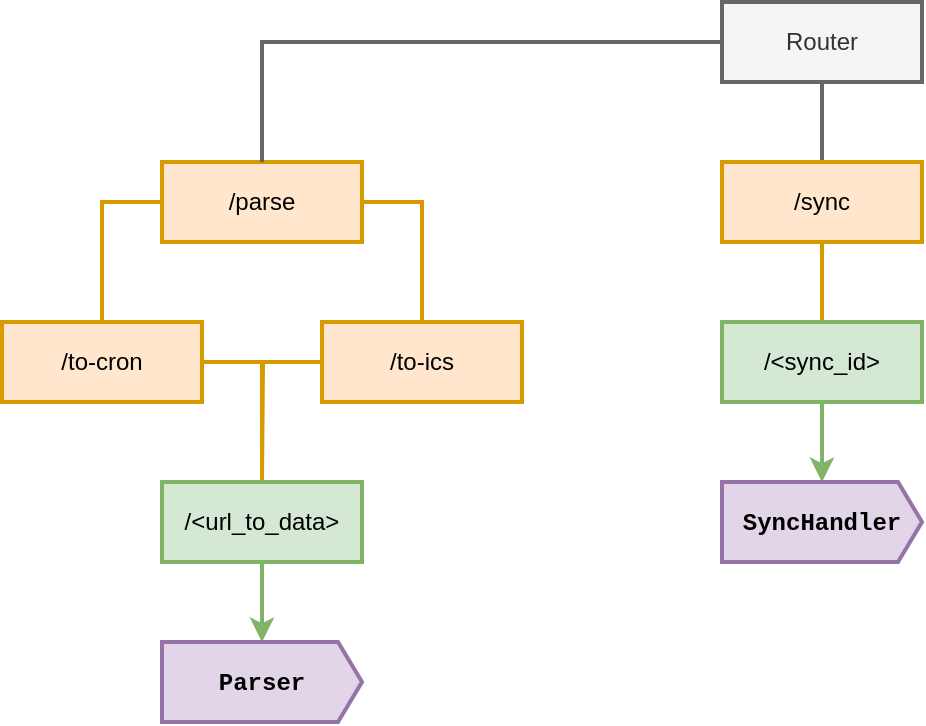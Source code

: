 <mxfile pages="5">
    <diagram name="API Routes" id="B_kkbHjlzlfNaMWdbLv8">
        <mxGraphModel dx="1530" dy="715" grid="1" gridSize="10" guides="1" tooltips="1" connect="1" arrows="1" fold="1" page="0" pageScale="1" pageWidth="827" pageHeight="1169" math="0" shadow="0">
            <root>
                <mxCell id="0"/>
                <mxCell id="1" parent="0"/>
                <mxCell id="rC9yG2bo2edfKnKGXzXP-19" style="edgeStyle=orthogonalEdgeStyle;rounded=0;orthogonalLoop=1;jettySize=auto;html=1;endArrow=none;endFill=0;strokeWidth=2;fillColor=#f5f5f5;strokeColor=#666666;" parent="1" source="rC9yG2bo2edfKnKGXzXP-11" target="rC9yG2bo2edfKnKGXzXP-18" edge="1">
                    <mxGeometry relative="1" as="geometry"/>
                </mxCell>
                <mxCell id="rC9yG2bo2edfKnKGXzXP-11" value="Router" style="strokeWidth=2;html=1;shape=label;whiteSpace=wrap;rounded=0;fillColor=#f5f5f5;fontColor=#333333;strokeColor=#666666;" parent="1" vertex="1">
                    <mxGeometry x="30" y="80" width="100" height="40" as="geometry"/>
                </mxCell>
                <mxCell id="rC9yG2bo2edfKnKGXzXP-12" value="/parse" style="strokeWidth=2;html=1;shape=label;whiteSpace=wrap;fixedSize=1;rounded=0;fillColor=#ffe6cc;strokeColor=#d79b00;" parent="1" vertex="1">
                    <mxGeometry x="-250" y="160" width="100" height="40" as="geometry"/>
                </mxCell>
                <mxCell id="rC9yG2bo2edfKnKGXzXP-13" style="edgeStyle=orthogonalEdgeStyle;rounded=0;orthogonalLoop=1;jettySize=auto;html=1;entryX=0.5;entryY=0;entryDx=0;entryDy=0;entryPerimeter=0;endArrow=none;endFill=0;strokeWidth=2;fillColor=#f5f5f5;strokeColor=#666666;" parent="1" source="rC9yG2bo2edfKnKGXzXP-11" target="rC9yG2bo2edfKnKGXzXP-12" edge="1">
                    <mxGeometry relative="1" as="geometry"/>
                </mxCell>
                <mxCell id="xUjMO20brjXqRznsoCqo-4" style="edgeStyle=orthogonalEdgeStyle;shape=connector;rounded=0;orthogonalLoop=1;jettySize=auto;html=1;entryX=0.5;entryY=0;entryDx=0;entryDy=0;labelBackgroundColor=default;strokeColor=#d79b00;align=center;verticalAlign=middle;fontFamily=Helvetica;fontSize=11;fontColor=default;endArrow=none;endFill=0;exitX=1;exitY=0.5;exitDx=0;exitDy=0;fillColor=#ffe6cc;strokeWidth=2;" parent="1" source="rC9yG2bo2edfKnKGXzXP-14" target="xUjMO20brjXqRznsoCqo-3" edge="1">
                    <mxGeometry relative="1" as="geometry"/>
                </mxCell>
                <mxCell id="rC9yG2bo2edfKnKGXzXP-14" value="/to-cron" style="strokeWidth=2;html=1;shape=label;whiteSpace=wrap;fixedSize=1;rounded=0;fillColor=#ffe6cc;strokeColor=#d79b00;" parent="1" vertex="1">
                    <mxGeometry x="-330" y="240" width="100" height="40" as="geometry"/>
                </mxCell>
                <mxCell id="rC9yG2bo2edfKnKGXzXP-15" style="edgeStyle=orthogonalEdgeStyle;rounded=0;orthogonalLoop=1;jettySize=auto;html=1;entryX=0.5;entryY=0;entryDx=0;entryDy=0;entryPerimeter=0;exitX=0;exitY=0.5;exitDx=0;exitDy=0;endArrow=none;endFill=0;fillColor=#ffe6cc;strokeColor=#d79b00;strokeWidth=2;" parent="1" source="rC9yG2bo2edfKnKGXzXP-12" target="rC9yG2bo2edfKnKGXzXP-14" edge="1">
                    <mxGeometry relative="1" as="geometry"/>
                </mxCell>
                <mxCell id="xUjMO20brjXqRznsoCqo-5" style="edgeStyle=orthogonalEdgeStyle;shape=connector;rounded=0;orthogonalLoop=1;jettySize=auto;html=1;labelBackgroundColor=default;strokeColor=#d79b00;align=center;verticalAlign=middle;fontFamily=Helvetica;fontSize=11;fontColor=default;endArrow=none;endFill=0;fillColor=#ffe6cc;strokeWidth=2;" parent="1" source="rC9yG2bo2edfKnKGXzXP-16" edge="1">
                    <mxGeometry relative="1" as="geometry">
                        <mxPoint x="-200" y="320" as="targetPoint"/>
                    </mxGeometry>
                </mxCell>
                <mxCell id="rC9yG2bo2edfKnKGXzXP-16" value="/to-ics" style="strokeWidth=2;html=1;shape=label;whiteSpace=wrap;fixedSize=1;rounded=0;fillColor=#ffe6cc;strokeColor=#d79b00;" parent="1" vertex="1">
                    <mxGeometry x="-170" y="240" width="100" height="40" as="geometry"/>
                </mxCell>
                <mxCell id="rC9yG2bo2edfKnKGXzXP-17" style="edgeStyle=orthogonalEdgeStyle;rounded=0;orthogonalLoop=1;jettySize=auto;html=1;entryX=0.5;entryY=0;entryDx=0;entryDy=0;entryPerimeter=0;endArrow=none;endFill=0;exitX=1;exitY=0.5;exitDx=0;exitDy=0;fillColor=#ffe6cc;strokeColor=#d79b00;strokeWidth=2;" parent="1" source="rC9yG2bo2edfKnKGXzXP-12" target="rC9yG2bo2edfKnKGXzXP-16" edge="1">
                    <mxGeometry relative="1" as="geometry"/>
                </mxCell>
                <mxCell id="xUjMO20brjXqRznsoCqo-2" style="edgeStyle=orthogonalEdgeStyle;shape=connector;rounded=0;orthogonalLoop=1;jettySize=auto;html=1;entryX=0.5;entryY=0;entryDx=0;entryDy=0;labelBackgroundColor=default;strokeColor=#d79b00;align=center;verticalAlign=middle;fontFamily=Helvetica;fontSize=11;fontColor=default;endArrow=none;endFill=0;fillColor=#ffe6cc;strokeWidth=2;" parent="1" source="rC9yG2bo2edfKnKGXzXP-18" target="xUjMO20brjXqRznsoCqo-1" edge="1">
                    <mxGeometry relative="1" as="geometry"/>
                </mxCell>
                <mxCell id="rC9yG2bo2edfKnKGXzXP-18" value="/sync" style="strokeWidth=2;html=1;shape=label;whiteSpace=wrap;fixedSize=1;rounded=0;fillColor=#ffe6cc;strokeColor=#d79b00;" parent="1" vertex="1">
                    <mxGeometry x="30" y="160" width="100" height="40" as="geometry"/>
                </mxCell>
                <mxCell id="xUjMO20brjXqRznsoCqo-10" style="edgeStyle=orthogonalEdgeStyle;shape=connector;rounded=0;orthogonalLoop=1;jettySize=auto;html=1;entryX=0.5;entryY=0;entryDx=0;entryDy=0;labelBackgroundColor=default;strokeColor=#82b366;align=center;verticalAlign=middle;fontFamily=Helvetica;fontSize=11;fontColor=default;endArrow=classic;endFill=1;fillColor=#d5e8d4;strokeWidth=2;" parent="1" source="xUjMO20brjXqRznsoCqo-1" target="xUjMO20brjXqRznsoCqo-9" edge="1">
                    <mxGeometry relative="1" as="geometry"/>
                </mxCell>
                <mxCell id="xUjMO20brjXqRznsoCqo-1" value="/&amp;lt;sync_id&amp;gt;" style="strokeWidth=2;html=1;shape=label;whiteSpace=wrap;fixedSize=1;rounded=0;fillColor=#d5e8d4;strokeColor=#82b366;" parent="1" vertex="1">
                    <mxGeometry x="30" y="240" width="100" height="40" as="geometry"/>
                </mxCell>
                <mxCell id="xUjMO20brjXqRznsoCqo-8" style="edgeStyle=orthogonalEdgeStyle;shape=connector;rounded=0;orthogonalLoop=1;jettySize=auto;html=1;entryX=0.5;entryY=0;entryDx=0;entryDy=0;labelBackgroundColor=default;strokeColor=#82b366;align=center;verticalAlign=middle;fontFamily=Helvetica;fontSize=11;fontColor=default;endArrow=classic;endFill=1;fillColor=#d5e8d4;strokeWidth=2;" parent="1" source="xUjMO20brjXqRznsoCqo-3" target="xUjMO20brjXqRznsoCqo-7" edge="1">
                    <mxGeometry relative="1" as="geometry"/>
                </mxCell>
                <mxCell id="xUjMO20brjXqRznsoCqo-3" value="/&amp;lt;url_to_data&amp;gt;" style="strokeWidth=2;html=1;shape=label;whiteSpace=wrap;fixedSize=1;rounded=0;fillColor=#d5e8d4;strokeColor=#82b366;" parent="1" vertex="1">
                    <mxGeometry x="-250" y="320" width="100" height="40" as="geometry"/>
                </mxCell>
                <UserObject label="&lt;font face=&quot;Courier New&quot;&gt;&lt;b&gt;Parser&lt;/b&gt;&lt;/font&gt;" link="data:page/id,rsTBVtz3XqO4qVig7IEJ" id="xUjMO20brjXqRznsoCqo-7">
                    <mxCell style="strokeWidth=2;html=1;shape=mxgraph.sysml.sendSigAct;whiteSpace=wrap;fixedSize=1;rounded=0;fillColor=#e1d5e7;strokeColor=#9673a6;size=15;" parent="1" vertex="1">
                        <mxGeometry x="-250" y="400" width="100" height="40" as="geometry"/>
                    </mxCell>
                </UserObject>
                <UserObject label="&lt;font face=&quot;Courier New&quot;&gt;&lt;b&gt;SyncHandler&lt;/b&gt;&lt;/font&gt;" link="data:page/id,Xk3aBiFUbxU4cWjvVQor" id="xUjMO20brjXqRznsoCqo-9">
                    <mxCell style="strokeWidth=2;html=1;shape=mxgraph.sysml.sendSigAct;whiteSpace=wrap;fixedSize=1;rounded=0;fillColor=#e1d5e7;strokeColor=#9673a6;size=15;" parent="1" vertex="1">
                        <mxGeometry x="30" y="320" width="100" height="40" as="geometry"/>
                    </mxCell>
                </UserObject>
            </root>
        </mxGraphModel>
    </diagram>
    <diagram id="rsTBVtz3XqO4qVig7IEJ" name="Parser">
        <mxGraphModel dx="1530" dy="715" grid="1" gridSize="10" guides="1" tooltips="1" connect="1" arrows="1" fold="1" page="0" pageScale="1" pageWidth="827" pageHeight="1169" math="0" shadow="0">
            <root>
                <mxCell id="0"/>
                <mxCell id="1" parent="0"/>
                <mxCell id="bcgV_FFlH-dw7o8x42Ju-23" value="" style="rounded=0;whiteSpace=wrap;html=1;strokeColor=#82b366;strokeWidth=2;align=center;verticalAlign=middle;fontFamily=Helvetica;fontSize=12;fillColor=none;" parent="1" vertex="1">
                    <mxGeometry x="-30" y="380" width="150" height="100" as="geometry"/>
                </mxCell>
                <UserObject label="&lt;font face=&quot;Courier New&quot;&gt;&lt;b&gt;dataUrl&lt;/b&gt;&lt;/font&gt;" tooltip="The complete URL (including protocol) of the data" id="da29fm1N8JC-CtV6w6OA-1">
                    <mxCell style="shape=parallelogram;html=1;strokeWidth=2;perimeter=parallelogramPerimeter;whiteSpace=wrap;rounded=1;arcSize=12;size=0.058;fontFamily=Helvetica;fontSize=11;fillColor=#d5e8d4;strokeColor=#82b366;" parent="1" vertex="1">
                        <mxGeometry x="-20" y="390" width="120" height="20" as="geometry"/>
                    </mxCell>
                </UserObject>
                <UserObject label="&lt;font face=&quot;Courier New&quot;&gt;&lt;b&gt;outputFormat&lt;/b&gt;&lt;/font&gt;" tooltip="" id="da29fm1N8JC-CtV6w6OA-2">
                    <mxCell style="shape=parallelogram;html=1;strokeWidth=2;perimeter=parallelogramPerimeter;whiteSpace=wrap;rounded=1;arcSize=12;size=0.058;fontFamily=Helvetica;fontSize=11;fillColor=#d5e8d4;strokeColor=#82b366;" parent="1" vertex="1">
                        <mxGeometry x="-20" y="450" width="120" height="20" as="geometry"/>
                    </mxCell>
                </UserObject>
                <UserObject label="&lt;font face=&quot;Courier New&quot;&gt;&lt;b&gt;inputFormat&lt;br&gt;&lt;/b&gt;&lt;/font&gt;" tooltip="- cron&#10;- ics&#10;- json&#10;- xml" id="da29fm1N8JC-CtV6w6OA-3">
                    <mxCell style="shape=parallelogram;html=1;strokeWidth=2;perimeter=parallelogramPerimeter;whiteSpace=wrap;rounded=1;arcSize=12;size=0.058;fontFamily=Helvetica;fontSize=11;fillColor=#d5e8d4;strokeColor=#82b366;" parent="1" vertex="1">
                        <mxGeometry x="-20" y="420" width="120" height="20" as="geometry"/>
                    </mxCell>
                </UserObject>
                <mxCell id="a3JAtNLGmplLylOXUYb8-3" style="edgeStyle=orthogonalEdgeStyle;shape=connector;rounded=0;orthogonalLoop=1;jettySize=auto;html=1;entryX=0.5;entryY=0;entryDx=0;entryDy=0;labelBackgroundColor=default;strokeColor=#9673a6;align=center;verticalAlign=middle;fontFamily=Helvetica;fontSize=11;fontColor=#333333;endArrow=classic;endFill=1;fillColor=#e1d5e7;strokeWidth=2;" parent="1" source="1dPhr-LOc3ob7PHZ6v-T-2" target="a3JAtNLGmplLylOXUYb8-2" edge="1">
                    <mxGeometry relative="1" as="geometry"/>
                </mxCell>
                <UserObject label="&lt;font face=&quot;Courier New&quot;&gt;&lt;b&gt;Fetcher&lt;/b&gt;&lt;/font&gt;" link="data:page/id,Z3TVOv-VTLE375OhdOTu" id="1dPhr-LOc3ob7PHZ6v-T-2">
                    <mxCell style="html=1;shape=mxgraph.sysml.sendSigAct;strokeWidth=2;whiteSpace=wrap;align=center;strokeColor=#9673a6;verticalAlign=middle;fontFamily=Helvetica;fontSize=11;fillColor=#e1d5e7;" parent="1" vertex="1">
                        <mxGeometry x="200" y="400" width="120" height="40" as="geometry"/>
                    </mxCell>
                </UserObject>
                <mxCell id="a3JAtNLGmplLylOXUYb8-1" style="edgeStyle=orthogonalEdgeStyle;shape=connector;rounded=0;orthogonalLoop=1;jettySize=auto;html=1;entryX=0.5;entryY=0;entryDx=0;entryDy=0;entryPerimeter=0;labelBackgroundColor=default;strokeColor=#666666;align=center;verticalAlign=middle;fontFamily=Helvetica;fontSize=11;fontColor=#333333;endArrow=classic;endFill=1;fillColor=#f5f5f5;strokeWidth=2;exitX=0.5;exitY=1;exitDx=0;exitDy=0;exitPerimeter=0;" parent="1" source="bcgV_FFlH-dw7o8x42Ju-9" target="1dPhr-LOc3ob7PHZ6v-T-2" edge="1">
                    <mxGeometry relative="1" as="geometry">
                        <mxPoint x="260.0" y="320" as="sourcePoint"/>
                    </mxGeometry>
                </mxCell>
                <mxCell id="a3JAtNLGmplLylOXUYb8-2" value="" style="shape=collate;whiteSpace=wrap;html=1;strokeColor=#9673a6;strokeWidth=2;align=center;verticalAlign=middle;fontFamily=Helvetica;fontSize=11;fillColor=#e1d5e7;" parent="1" vertex="1">
                    <mxGeometry x="245" y="470" width="30" height="30" as="geometry"/>
                </mxCell>
                <mxCell id="a3JAtNLGmplLylOXUYb8-4" style="edgeStyle=orthogonalEdgeStyle;shape=connector;rounded=0;orthogonalLoop=1;jettySize=auto;html=1;entryX=0.5;entryY=0;entryDx=0;entryDy=0;labelBackgroundColor=default;strokeColor=#9673a6;align=center;verticalAlign=middle;fontFamily=Helvetica;fontSize=11;fontColor=#333333;endArrow=classic;endFill=1;fillColor=#e1d5e7;strokeWidth=2;" parent="1" source="a3JAtNLGmplLylOXUYb8-2" target="LzdPLGBh7OEqkeQY-IeB-1" edge="1">
                    <mxGeometry relative="1" as="geometry">
                        <mxPoint x="260" y="520" as="targetPoint"/>
                    </mxGeometry>
                </mxCell>
                <mxCell id="LzdPLGBh7OEqkeQY-IeB-4" value="Success" style="edgeLabel;html=1;align=center;verticalAlign=middle;resizable=0;points=[];fontSize=12;fontFamily=Helvetica;fontColor=#333333;" parent="a3JAtNLGmplLylOXUYb8-4" vertex="1" connectable="0">
                    <mxGeometry x="-0.326" relative="1" as="geometry">
                        <mxPoint as="offset"/>
                    </mxGeometry>
                </mxCell>
                <mxCell id="a3JAtNLGmplLylOXUYb8-7" value="" style="rounded=0;orthogonalLoop=1;jettySize=auto;html=1;endArrow=halfCircle;endFill=0;endSize=6;strokeWidth=2;sketch=0;fontSize=12;labelBackgroundColor=default;strokeColor=#82b366;align=center;verticalAlign=middle;fontFamily=Helvetica;fontColor=#333333;fillColor=#d5e8d4;shape=connector;exitX=0;exitY=0.5;exitDx=0;exitDy=0;exitPerimeter=0;entryX=1;entryY=0.5;entryDx=0;entryDy=0;edgeStyle=orthogonalEdgeStyle;" parent="1" source="1dPhr-LOc3ob7PHZ6v-T-2" target="da29fm1N8JC-CtV6w6OA-1" edge="1">
                    <mxGeometry relative="1" as="geometry">
                        <mxPoint x="415" y="505" as="sourcePoint"/>
                        <Array as="points">
                            <mxPoint x="180" y="420"/>
                            <mxPoint x="180" y="400"/>
                        </Array>
                    </mxGeometry>
                </mxCell>
                <mxCell id="a3JAtNLGmplLylOXUYb8-8" value="" style="ellipse;whiteSpace=wrap;html=1;align=center;aspect=fixed;fillColor=none;strokeColor=none;resizable=0;perimeter=centerPerimeter;rotatable=0;allowArrows=0;points=[];outlineConnect=1;strokeWidth=2;verticalAlign=middle;fontFamily=Helvetica;fontSize=11;fontColor=#333333;" parent="1" vertex="1">
                    <mxGeometry x="390" y="500" width="10" height="10" as="geometry"/>
                </mxCell>
                <mxCell id="GkKFemABkkn9BH4qw-v1-1" style="edgeStyle=orthogonalEdgeStyle;shape=connector;rounded=0;sketch=0;orthogonalLoop=1;jettySize=auto;html=1;entryX=1;entryY=0.5;entryDx=0;entryDy=0;labelBackgroundColor=default;strokeColor=#82b366;strokeWidth=2;align=center;verticalAlign=middle;fontFamily=Helvetica;fontSize=12;fontColor=#333333;endArrow=halfCircle;endFill=0;endSize=6;fillColor=#d5e8d4;exitX=0;exitY=0.75;exitDx=0;exitDy=0;" parent="1" source="Qo9QjlalQWGHSZMuNPrh-4" target="da29fm1N8JC-CtV6w6OA-3" edge="1">
                    <mxGeometry relative="1" as="geometry">
                        <mxPoint x="320" y="610" as="sourcePoint"/>
                        <Array as="points">
                            <mxPoint x="120" y="670"/>
                            <mxPoint x="120" y="520"/>
                            <mxPoint x="160" y="520"/>
                            <mxPoint x="160" y="430"/>
                        </Array>
                    </mxGeometry>
                </mxCell>
                <mxCell id="GkKFemABkkn9BH4qw-v1-2" style="edgeStyle=orthogonalEdgeStyle;shape=connector;rounded=0;sketch=0;orthogonalLoop=1;jettySize=auto;html=1;entryX=1;entryY=0.5;entryDx=0;entryDy=0;labelBackgroundColor=default;strokeColor=#82b366;strokeWidth=2;align=center;verticalAlign=middle;fontFamily=Helvetica;fontSize=12;fontColor=#333333;endArrow=halfCircle;endFill=0;endSize=6;fillColor=#d5e8d4;exitX=0;exitY=0.75;exitDx=0;exitDy=0;" parent="1" source="Qo9QjlalQWGHSZMuNPrh-7" target="da29fm1N8JC-CtV6w6OA-2" edge="1">
                    <mxGeometry relative="1" as="geometry">
                        <mxPoint x="360" y="630" as="sourcePoint"/>
                        <Array as="points">
                            <mxPoint x="100" y="770"/>
                            <mxPoint x="100" y="500"/>
                            <mxPoint x="140" y="500"/>
                            <mxPoint x="140" y="460"/>
                        </Array>
                    </mxGeometry>
                </mxCell>
                <mxCell id="Qo9QjlalQWGHSZMuNPrh-1" value="Factory" style="swimlane;strokeColor=#d6b656;strokeWidth=2;align=center;verticalAlign=middle;fontFamily=Helvetica;fontSize=12;fillColor=#fff2cc;html=1;startSize=20;" parent="1" vertex="1">
                    <mxGeometry x="160" y="600" width="200" height="260" as="geometry">
                        <mxRectangle x="160" y="600" width="80" height="30" as="alternateBounds"/>
                    </mxGeometry>
                </mxCell>
                <mxCell id="Qo9QjlalQWGHSZMuNPrh-6" style="edgeStyle=orthogonalEdgeStyle;shape=connector;rounded=0;sketch=0;orthogonalLoop=1;jettySize=auto;html=1;entryX=1;entryY=0.5;entryDx=0;entryDy=0;labelBackgroundColor=default;strokeColor=#d6b656;strokeWidth=2;align=center;verticalAlign=middle;fontFamily=Helvetica;fontSize=12;fontColor=#333333;endArrow=classic;endFill=1;endSize=6;fillColor=#fff2cc;exitX=1;exitY=0.5;exitDx=0;exitDy=0;" parent="Qo9QjlalQWGHSZMuNPrh-1" source="Qo9QjlalQWGHSZMuNPrh-4" target="Qo9QjlalQWGHSZMuNPrh-5" edge="1">
                    <mxGeometry relative="1" as="geometry">
                        <mxPoint x="180" y="60" as="sourcePoint"/>
                        <Array as="points">
                            <mxPoint x="180" y="60"/>
                            <mxPoint x="180" y="110"/>
                        </Array>
                    </mxGeometry>
                </mxCell>
                <mxCell id="Qo9QjlalQWGHSZMuNPrh-4" value="&lt;font face=&quot;Courier New&quot;&gt;standardizer()&lt;/font&gt;" style="strokeWidth=2;html=1;shape=process;whiteSpace=wrap;strokeColor=#d6b656;align=center;verticalAlign=middle;fontFamily=Helvetica;fontSize=12;fillColor=#fff2cc;verticalLabelPosition=middle;rounded=1;size=0.083;arcSize=6;labelPosition=center;" parent="Qo9QjlalQWGHSZMuNPrh-1" vertex="1">
                    <mxGeometry x="40" y="40" width="120" height="40" as="geometry"/>
                </mxCell>
                <mxCell id="Qo9QjlalQWGHSZMuNPrh-5" value="&lt;font face=&quot;Courier New&quot;&gt;&lt;b&gt;json&lt;/b&gt;&lt;/font&gt; object" style="html=1;whiteSpace=wrap;strokeColor=#d79b00;strokeWidth=2;align=center;verticalAlign=middle;fontFamily=Helvetica;fontSize=12;fillColor=#ffe6cc;shape=parallelogram;perimeter=parallelogramPerimeter;rounded=1;arcSize=12;size=0.125;" parent="Qo9QjlalQWGHSZMuNPrh-1" vertex="1">
                    <mxGeometry x="40" y="100" width="120" height="20" as="geometry"/>
                </mxCell>
                <mxCell id="bcgV_FFlH-dw7o8x42Ju-6" style="edgeStyle=orthogonalEdgeStyle;shape=connector;rounded=0;sketch=0;orthogonalLoop=1;jettySize=auto;html=1;exitX=0;exitY=0.25;exitDx=0;exitDy=0;entryX=0;entryY=0.5;entryDx=0;entryDy=0;labelBackgroundColor=default;strokeColor=#d79b00;strokeWidth=2;align=center;verticalAlign=middle;fontFamily=Helvetica;fontSize=12;fontColor=#333333;endArrow=halfCircle;endFill=0;endSize=6;fillColor=#ffe6cc;" parent="Qo9QjlalQWGHSZMuNPrh-1" source="Qo9QjlalQWGHSZMuNPrh-7" target="Qo9QjlalQWGHSZMuNPrh-5" edge="1">
                    <mxGeometry relative="1" as="geometry">
                        <Array as="points">
                            <mxPoint x="20" y="150"/>
                            <mxPoint x="20" y="110"/>
                        </Array>
                    </mxGeometry>
                </mxCell>
                <mxCell id="Qo9QjlalQWGHSZMuNPrh-7" value="&lt;font face=&quot;Courier New&quot;&gt;converter()&lt;/font&gt;" style="strokeWidth=2;html=1;shape=process;whiteSpace=wrap;strokeColor=#d6b656;align=center;verticalAlign=middle;fontFamily=Helvetica;fontSize=12;fillColor=#fff2cc;verticalLabelPosition=middle;rounded=1;size=0.083;arcSize=6;labelPosition=center;" parent="Qo9QjlalQWGHSZMuNPrh-1" vertex="1">
                    <mxGeometry x="40" y="140" width="120" height="40" as="geometry"/>
                </mxCell>
                <mxCell id="GkKFemABkkn9BH4qw-v1-5" style="edgeStyle=orthogonalEdgeStyle;shape=connector;rounded=0;sketch=0;orthogonalLoop=1;jettySize=auto;html=1;entryX=1;entryY=0.5;entryDx=0;entryDy=0;labelBackgroundColor=default;strokeColor=#d6b656;strokeWidth=2;align=center;verticalAlign=middle;fontFamily=Helvetica;fontSize=12;fontColor=#333333;endArrow=classic;endFill=1;endSize=6;fillColor=#fff2cc;exitX=1;exitY=0.5;exitDx=0;exitDy=0;" parent="Qo9QjlalQWGHSZMuNPrh-1" source="Qo9QjlalQWGHSZMuNPrh-7" target="bcgV_FFlH-dw7o8x42Ju-11" edge="1">
                    <mxGeometry relative="1" as="geometry">
                        <mxPoint x="100" y="290" as="sourcePoint"/>
                        <mxPoint x="160.0" y="250.0" as="targetPoint"/>
                        <Array as="points">
                            <mxPoint x="180" y="160"/>
                            <mxPoint x="180" y="220"/>
                        </Array>
                    </mxGeometry>
                </mxCell>
                <UserObject label="&lt;b&gt;&lt;font style=&quot;border-color: var(--border-color); color: rgb(51, 51, 51);&quot; face=&quot;Courier New&quot;&gt;&lt;span style=&quot;border-color: var(--border-color);&quot;&gt;parseOutput&lt;/span&gt;&lt;/font&gt;&lt;br style=&quot;border-color: var(--border-color); color: rgb(51, 51, 51);&quot;&gt;&lt;/b&gt;object" tooltip="The complete URL (including protocol) of the data" id="bcgV_FFlH-dw7o8x42Ju-11">
                    <mxCell style="shape=parallelogram;html=1;strokeWidth=2;perimeter=parallelogramPerimeter;whiteSpace=wrap;rounded=1;arcSize=12;size=0.125;fontFamily=Helvetica;fontSize=11;fillColor=#d5e8d4;strokeColor=#82b366;" parent="Qo9QjlalQWGHSZMuNPrh-1" vertex="1">
                        <mxGeometry x="40" y="200" width="120" height="40" as="geometry"/>
                    </mxCell>
                </UserObject>
                <mxCell id="bcgV_FFlH-dw7o8x42Ju-4" style="edgeStyle=orthogonalEdgeStyle;shape=connector;rounded=0;sketch=0;orthogonalLoop=1;jettySize=auto;html=1;exitX=0;exitY=0.25;exitDx=0;exitDy=0;entryX=0;entryY=0.5;entryDx=0;entryDy=0;labelBackgroundColor=default;strokeColor=#9673a6;strokeWidth=2;align=center;verticalAlign=middle;fontFamily=Helvetica;fontSize=12;fontColor=#333333;endArrow=halfCircle;endFill=0;endSize=6;fillColor=#e1d5e7;" parent="1" source="Qo9QjlalQWGHSZMuNPrh-4" target="LzdPLGBh7OEqkeQY-IeB-1" edge="1">
                    <mxGeometry relative="1" as="geometry">
                        <mxPoint x="200" y="540" as="targetPoint"/>
                        <Array as="points">
                            <mxPoint x="140" y="650"/>
                            <mxPoint x="140" y="550"/>
                        </Array>
                    </mxGeometry>
                </mxCell>
                <mxCell id="bcgV_FFlH-dw7o8x42Ju-24" style="edgeStyle=orthogonalEdgeStyle;shape=connector;rounded=0;sketch=0;orthogonalLoop=1;jettySize=auto;html=1;entryX=0.5;entryY=0;entryDx=0;entryDy=0;labelBackgroundColor=default;strokeColor=#82b366;strokeWidth=2;align=center;verticalAlign=middle;fontFamily=Helvetica;fontSize=12;fontColor=#333333;endArrow=none;endFill=0;endSize=6;fillColor=#d5e8d4;" parent="1" source="bcgV_FFlH-dw7o8x42Ju-7" target="bcgV_FFlH-dw7o8x42Ju-23" edge="1">
                    <mxGeometry relative="1" as="geometry"/>
                </mxCell>
                <UserObject label="&lt;font style=&quot;font-weight: bold;&quot; face=&quot;Courier New&quot;&gt;parseInput&lt;/font&gt;&lt;br&gt;object" tooltip="The complete URL (including protocol) of the data" id="bcgV_FFlH-dw7o8x42Ju-7">
                    <mxCell style="shape=parallelogram;html=1;strokeWidth=2;perimeter=parallelogramPerimeter;whiteSpace=wrap;rounded=1;arcSize=12;size=0.125;fontFamily=Helvetica;fontSize=11;fillColor=#d5e8d4;strokeColor=#82b366;" parent="1" vertex="1">
                        <mxGeometry x="-20" y="320" width="120" height="40" as="geometry"/>
                    </mxCell>
                </UserObject>
                <mxCell id="bcgV_FFlH-dw7o8x42Ju-9" value="&lt;p&gt;parse()&lt;/p&gt;" style="shape=mxgraph.flowchart.terminator;whiteSpace=wrap;html=1;fixedSize=1;fontFamily=Helvetica;fontSize=11;strokeWidth=2;flipH=1;fillColor=#f5f5f5;fontColor=#333333;strokeColor=#666666;" parent="1" vertex="1">
                    <mxGeometry x="220" y="320" width="80" height="40" as="geometry"/>
                </mxCell>
                <mxCell id="bcgV_FFlH-dw7o8x42Ju-12" value="&lt;p&gt;Return&lt;/p&gt;" style="shape=mxgraph.flowchart.terminator;whiteSpace=wrap;html=1;fixedSize=1;fontFamily=Helvetica;fontSize=11;strokeWidth=2;flipH=1;fillColor=#f5f5f5;fontColor=#333333;strokeColor=#666666;" parent="1" vertex="1">
                    <mxGeometry x="220" y="880" width="80" height="40" as="geometry"/>
                </mxCell>
                <mxCell id="bcgV_FFlH-dw7o8x42Ju-13" style="edgeStyle=orthogonalEdgeStyle;shape=connector;rounded=0;sketch=0;orthogonalLoop=1;jettySize=auto;html=1;entryX=0.5;entryY=0;entryDx=0;entryDy=0;entryPerimeter=0;labelBackgroundColor=default;strokeColor=#82b366;strokeWidth=2;align=center;verticalAlign=middle;fontFamily=Helvetica;fontSize=12;fontColor=#333333;endArrow=classic;endFill=1;endSize=6;fillColor=#d5e8d4;" parent="1" source="bcgV_FFlH-dw7o8x42Ju-11" target="bcgV_FFlH-dw7o8x42Ju-12" edge="1">
                    <mxGeometry relative="1" as="geometry"/>
                </mxCell>
                <mxCell id="bcgV_FFlH-dw7o8x42Ju-25" value="Classes" style="swimlane;strokeColor=#82b366;strokeWidth=2;align=center;verticalAlign=middle;fontFamily=Helvetica;fontSize=12;fillColor=#d5e8d4;html=1;" parent="1" vertex="1">
                    <mxGeometry x="-320" y="320" width="200" height="300" as="geometry">
                        <mxRectangle x="-320" y="320" width="90" height="30" as="alternateBounds"/>
                    </mxGeometry>
                </mxCell>
                <mxCell id="bcgV_FFlH-dw7o8x42Ju-14" value="&lt;font face=&quot;Courier New&quot;&gt;parseInput&lt;/font&gt;" style="swimlane;fontStyle=1;align=center;verticalAlign=top;childLayout=stackLayout;horizontal=1;startSize=26;horizontalStack=0;resizeParent=1;resizeParentMax=0;resizeLast=0;collapsible=1;marginBottom=0;whiteSpace=wrap;html=1;strokeColor=#82b366;strokeWidth=2;fontFamily=Helvetica;fontSize=12;fillColor=#d5e8d4;" parent="bcgV_FFlH-dw7o8x42Ju-25" vertex="1">
                    <mxGeometry x="20" y="40" width="160" height="120" as="geometry"/>
                </mxCell>
                <mxCell id="bcgV_FFlH-dw7o8x42Ju-15" value="+ dataUrl: string&lt;br&gt;+ inputFormat: enum&lt;br&gt;+ outputFormat: enum" style="text;strokeColor=none;fillColor=none;align=left;verticalAlign=top;spacingLeft=4;spacingRight=4;overflow=hidden;rotatable=0;points=[[0,0.5],[1,0.5]];portConstraint=eastwest;whiteSpace=wrap;html=1;fontSize=12;fontFamily=Helvetica;fontColor=#333333;" parent="bcgV_FFlH-dw7o8x42Ju-14" vertex="1">
                    <mxGeometry y="26" width="160" height="54" as="geometry"/>
                </mxCell>
                <mxCell id="bcgV_FFlH-dw7o8x42Ju-16" value="" style="line;strokeWidth=1;fillColor=none;align=left;verticalAlign=middle;spacingTop=-1;spacingLeft=3;spacingRight=3;rotatable=0;labelPosition=right;points=[];portConstraint=eastwest;strokeColor=inherit;fontFamily=Helvetica;fontSize=12;fontColor=#333333;html=1;" parent="bcgV_FFlH-dw7o8x42Ju-14" vertex="1">
                    <mxGeometry y="80" width="160" height="8" as="geometry"/>
                </mxCell>
                <mxCell id="bcgV_FFlH-dw7o8x42Ju-17" value="+ parse(): parseOutput" style="text;strokeColor=none;fillColor=none;align=left;verticalAlign=top;spacingLeft=4;spacingRight=4;overflow=hidden;rotatable=0;points=[[0,0.5],[1,0.5]];portConstraint=eastwest;whiteSpace=wrap;html=1;fontSize=12;fontFamily=Helvetica;fontColor=#333333;" parent="bcgV_FFlH-dw7o8x42Ju-14" vertex="1">
                    <mxGeometry y="88" width="160" height="32" as="geometry"/>
                </mxCell>
                <mxCell id="bcgV_FFlH-dw7o8x42Ju-19" value="&lt;font face=&quot;Courier New&quot;&gt;parseOutput&lt;/font&gt;" style="swimlane;fontStyle=1;align=center;verticalAlign=top;childLayout=stackLayout;horizontal=1;startSize=26;horizontalStack=0;resizeParent=1;resizeParentMax=0;resizeLast=0;collapsible=1;marginBottom=0;whiteSpace=wrap;html=1;strokeColor=#82b366;strokeWidth=2;fontFamily=Helvetica;fontSize=12;fillColor=#d5e8d4;" parent="bcgV_FFlH-dw7o8x42Ju-25" vertex="1">
                    <mxGeometry x="20" y="202" width="160" height="78" as="geometry"/>
                </mxCell>
                <mxCell id="bcgV_FFlH-dw7o8x42Ju-20" value="+ format: enum&lt;br&gt;+ data: string" style="text;strokeColor=none;fillColor=none;align=left;verticalAlign=top;spacingLeft=4;spacingRight=4;overflow=hidden;rotatable=0;points=[[0,0.5],[1,0.5]];portConstraint=eastwest;whiteSpace=wrap;html=1;fontSize=12;fontFamily=Helvetica;fontColor=#333333;" parent="bcgV_FFlH-dw7o8x42Ju-19" vertex="1">
                    <mxGeometry y="26" width="160" height="44" as="geometry"/>
                </mxCell>
                <mxCell id="bcgV_FFlH-dw7o8x42Ju-21" value="" style="line;strokeWidth=1;fillColor=none;align=left;verticalAlign=middle;spacingTop=-1;spacingLeft=3;spacingRight=3;rotatable=0;labelPosition=right;points=[];portConstraint=eastwest;strokeColor=inherit;fontFamily=Helvetica;fontSize=12;fontColor=#333333;html=1;" parent="bcgV_FFlH-dw7o8x42Ju-19" vertex="1">
                    <mxGeometry y="70" width="160" height="8" as="geometry"/>
                </mxCell>
                <mxCell id="LzdPLGBh7OEqkeQY-IeB-1" value="Fetched data" style="html=1;whiteSpace=wrap;strokeColor=#9673a6;strokeWidth=2;align=center;verticalAlign=middle;fontFamily=Helvetica;fontSize=12;fillColor=#e1d5e7;shape=parallelogram;perimeter=parallelogramPerimeter;rounded=1;arcSize=12;size=0.125;" parent="1" vertex="1">
                    <mxGeometry x="200" y="540" width="120" height="20" as="geometry"/>
                </mxCell>
                <mxCell id="LzdPLGBh7OEqkeQY-IeB-2" style="edgeStyle=orthogonalEdgeStyle;shape=connector;rounded=0;sketch=0;orthogonalLoop=1;jettySize=auto;html=1;entryX=0;entryY=0.5;entryDx=0;entryDy=0;entryPerimeter=0;labelBackgroundColor=default;strokeColor=#9673a6;strokeWidth=2;align=center;verticalAlign=middle;fontFamily=Helvetica;fontSize=12;fontColor=#333333;endArrow=classic;endFill=1;endSize=6;fillColor=#e1d5e7;" parent="1" source="a3JAtNLGmplLylOXUYb8-2" target="bcgV_FFlH-dw7o8x42Ju-12" edge="1">
                    <mxGeometry relative="1" as="geometry">
                        <Array as="points">
                            <mxPoint x="400" y="485"/>
                            <mxPoint x="400" y="900"/>
                        </Array>
                    </mxGeometry>
                </mxCell>
                <mxCell id="LzdPLGBh7OEqkeQY-IeB-3" value="Error / Timeout" style="edgeLabel;html=1;align=center;verticalAlign=middle;resizable=0;points=[];fontSize=12;fontFamily=Helvetica;fontColor=#333333;" parent="LzdPLGBh7OEqkeQY-IeB-2" vertex="1" connectable="0">
                    <mxGeometry x="-0.888" y="-1" relative="1" as="geometry">
                        <mxPoint x="27" y="-1" as="offset"/>
                    </mxGeometry>
                </mxCell>
                <mxCell id="LzdPLGBh7OEqkeQY-IeB-5" style="edgeStyle=orthogonalEdgeStyle;shape=link;rounded=0;sketch=0;orthogonalLoop=1;jettySize=auto;html=1;entryX=1;entryY=0.5;entryDx=0;entryDy=0;entryPerimeter=0;labelBackgroundColor=default;strokeColor=#82b366;strokeWidth=2;align=center;verticalAlign=middle;fontFamily=Helvetica;fontSize=12;fontColor=#333333;endArrow=block;endFill=0;fillColor=#d5e8d4;" parent="1" source="bcgV_FFlH-dw7o8x42Ju-7" target="bcgV_FFlH-dw7o8x42Ju-9" edge="1">
                    <mxGeometry relative="1" as="geometry"/>
                </mxCell>
            </root>
        </mxGraphModel>
    </diagram>
    <diagram id="Z3TVOv-VTLE375OhdOTu" name="Fetcher">
        <mxGraphModel dx="1434" dy="956" grid="1" gridSize="10" guides="1" tooltips="1" connect="1" arrows="1" fold="1" page="0" pageScale="1" pageWidth="827" pageHeight="1169" math="0" shadow="0">
            <root>
                <mxCell id="0"/>
                <mxCell id="1" parent="0"/>
            </root>
        </mxGraphModel>
    </diagram>
    <diagram id="Xk3aBiFUbxU4cWjvVQor" name="SyncHandler">
        <mxGraphModel dx="1434" dy="956" grid="1" gridSize="10" guides="1" tooltips="1" connect="1" arrows="1" fold="1" page="0" pageScale="1" pageWidth="827" pageHeight="1169" math="0" shadow="0">
            <root>
                <mxCell id="0"/>
                <mxCell id="1" parent="0"/>
            </root>
        </mxGraphModel>
    </diagram>
    <diagram id="gSZF6y58VdnG_-naRZyq" name="Authenticator">
        <mxGraphModel dx="1434" dy="956" grid="1" gridSize="10" guides="1" tooltips="1" connect="1" arrows="1" fold="1" page="0" pageScale="1" pageWidth="827" pageHeight="1169" math="0" shadow="0">
            <root>
                <mxCell id="0"/>
                <mxCell id="1" parent="0"/>
            </root>
        </mxGraphModel>
    </diagram>
</mxfile>